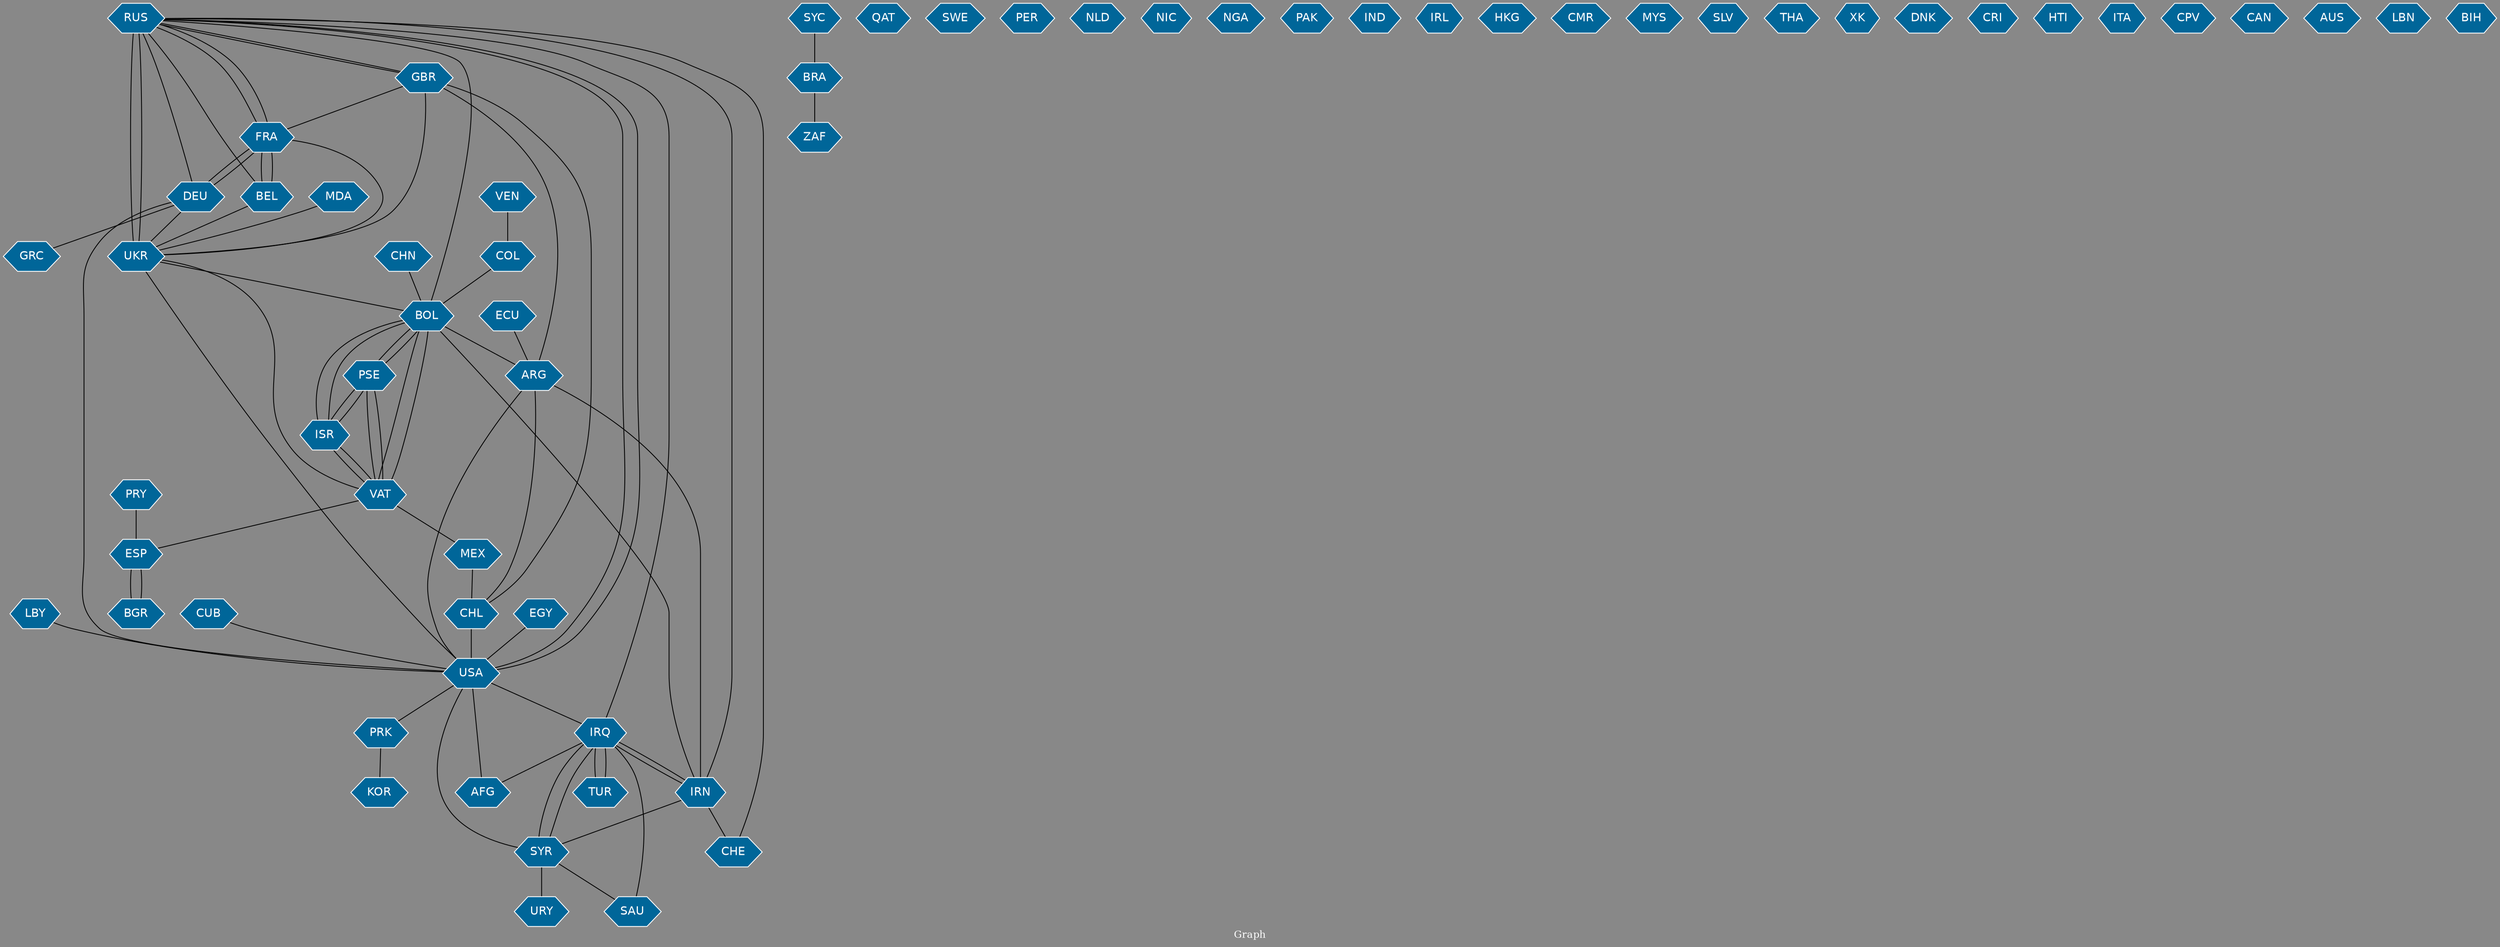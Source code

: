 // Countries together in item graph
graph {
	graph [bgcolor="#888888" fontcolor=white fontsize=12 label="Graph" outputorder=edgesfirst overlap=prism]
	node [color=white fillcolor="#006699" fontcolor=white fontname=Helvetica shape=hexagon style=filled]
	edge [arrowhead=open color=black fontcolor=white fontname=Courier fontsize=12]
		RUS [label=RUS]
		UKR [label=UKR]
		ESP [label=ESP]
		BRA [label=BRA]
		ISR [label=ISR]
		QAT [label=QAT]
		COL [label=COL]
		IRQ [label=IRQ]
		SWE [label=SWE]
		VEN [label=VEN]
		PRK [label=PRK]
		FRA [label=FRA]
		CHN [label=CHN]
		ARG [label=ARG]
		DEU [label=DEU]
		SYR [label=SYR]
		VAT [label=VAT]
		EGY [label=EGY]
		PRY [label=PRY]
		USA [label=USA]
		PER [label=PER]
		IRN [label=IRN]
		NLD [label=NLD]
		BOL [label=BOL]
		MDA [label=MDA]
		TUR [label=TUR]
		GBR [label=GBR]
		LBY [label=LBY]
		NIC [label=NIC]
		AFG [label=AFG]
		MEX [label=MEX]
		BGR [label=BGR]
		NGA [label=NGA]
		ZAF [label=ZAF]
		PAK [label=PAK]
		IND [label=IND]
		IRL [label=IRL]
		CHL [label=CHL]
		HKG [label=HKG]
		CUB [label=CUB]
		CMR [label=CMR]
		URY [label=URY]
		MYS [label=MYS]
		SLV [label=SLV]
		PSE [label=PSE]
		THA [label=THA]
		XK [label=XK]
		BEL [label=BEL]
		DNK [label=DNK]
		CRI [label=CRI]
		KOR [label=KOR]
		SAU [label=SAU]
		HTI [label=HTI]
		ITA [label=ITA]
		CPV [label=CPV]
		CAN [label=CAN]
		GRC [label=GRC]
		CHE [label=CHE]
		AUS [label=AUS]
		LBN [label=LBN]
		BIH [label=BIH]
		ECU [label=ECU]
		SYC [label=SYC]
			DEU -- USA [weight=1]
			IRN -- RUS [weight=1]
			FRA -- BEL [weight=1]
			SYR -- USA [weight=1]
			SYR -- IRQ [weight=2]
			ISR -- PSE [weight=3]
			DEU -- UKR [weight=2]
			UKR -- RUS [weight=18]
			SAU -- IRQ [weight=1]
			IRQ -- IRN [weight=2]
			BOL -- ARG [weight=2]
			ESP -- BGR [weight=2]
			BOL -- VAT [weight=3]
			CUB -- USA [weight=2]
			IRN -- IRQ [weight=3]
			SYC -- BRA [weight=1]
			RUS -- FRA [weight=1]
			CHN -- BOL [weight=1]
			ARG -- USA [weight=1]
			RUS -- IRQ [weight=2]
			BOL -- IRN [weight=1]
			ECU -- ARG [weight=1]
			GBR -- RUS [weight=1]
			VEN -- COL [weight=2]
			SYR -- URY [weight=1]
			ARG -- IRN [weight=1]
			FRA -- UKR [weight=3]
			VAT -- MEX [weight=2]
			DEU -- GRC [weight=1]
			BGR -- ESP [weight=2]
			USA -- AFG [weight=1]
			IRQ -- AFG [weight=1]
			ISR -- VAT [weight=2]
			DEU -- FRA [weight=1]
			VAT -- BOL [weight=2]
			ARG -- CHL [weight=1]
			BOL -- ISR [weight=2]
			PRY -- ESP [weight=1]
			GBR -- UKR [weight=2]
			USA -- IRQ [weight=5]
			EGY -- USA [weight=1]
			VAT -- PSE [weight=3]
			ISR -- BOL [weight=1]
			PSE -- VAT [weight=1]
			RUS -- USA [weight=1]
			BRA -- ZAF [weight=1]
			UKR -- USA [weight=2]
			RUS -- UKR [weight=20]
			USA -- RUS [weight=1]
			BEL -- FRA [weight=1]
			MEX -- CHL [weight=1]
			IRQ -- SYR [weight=1]
			RUS -- GBR [weight=1]
			PSE -- ISR [weight=4]
			UKR -- VAT [weight=1]
			LBY -- USA [weight=1]
			BOL -- PSE [weight=2]
			VAT -- ISR [weight=2]
			UKR -- BOL [weight=1]
			TUR -- IRQ [weight=1]
			MDA -- UKR [weight=1]
			PRK -- KOR [weight=1]
			GBR -- CHL [weight=1]
			BOL -- RUS [weight=1]
			FRA -- RUS [weight=1]
			CHE -- RUS [weight=1]
			PSE -- BOL [weight=1]
			IRN -- SYR [weight=1]
			SYR -- SAU [weight=1]
			CHL -- USA [weight=2]
			IRN -- CHE [weight=1]
			IRQ -- TUR [weight=1]
			BEL -- RUS [weight=1]
			FRA -- DEU [weight=1]
			GBR -- ARG [weight=1]
			BEL -- UKR [weight=1]
			GBR -- FRA [weight=1]
			DEU -- RUS [weight=1]
			VAT -- ESP [weight=1]
			COL -- BOL [weight=1]
			USA -- PRK [weight=2]
}